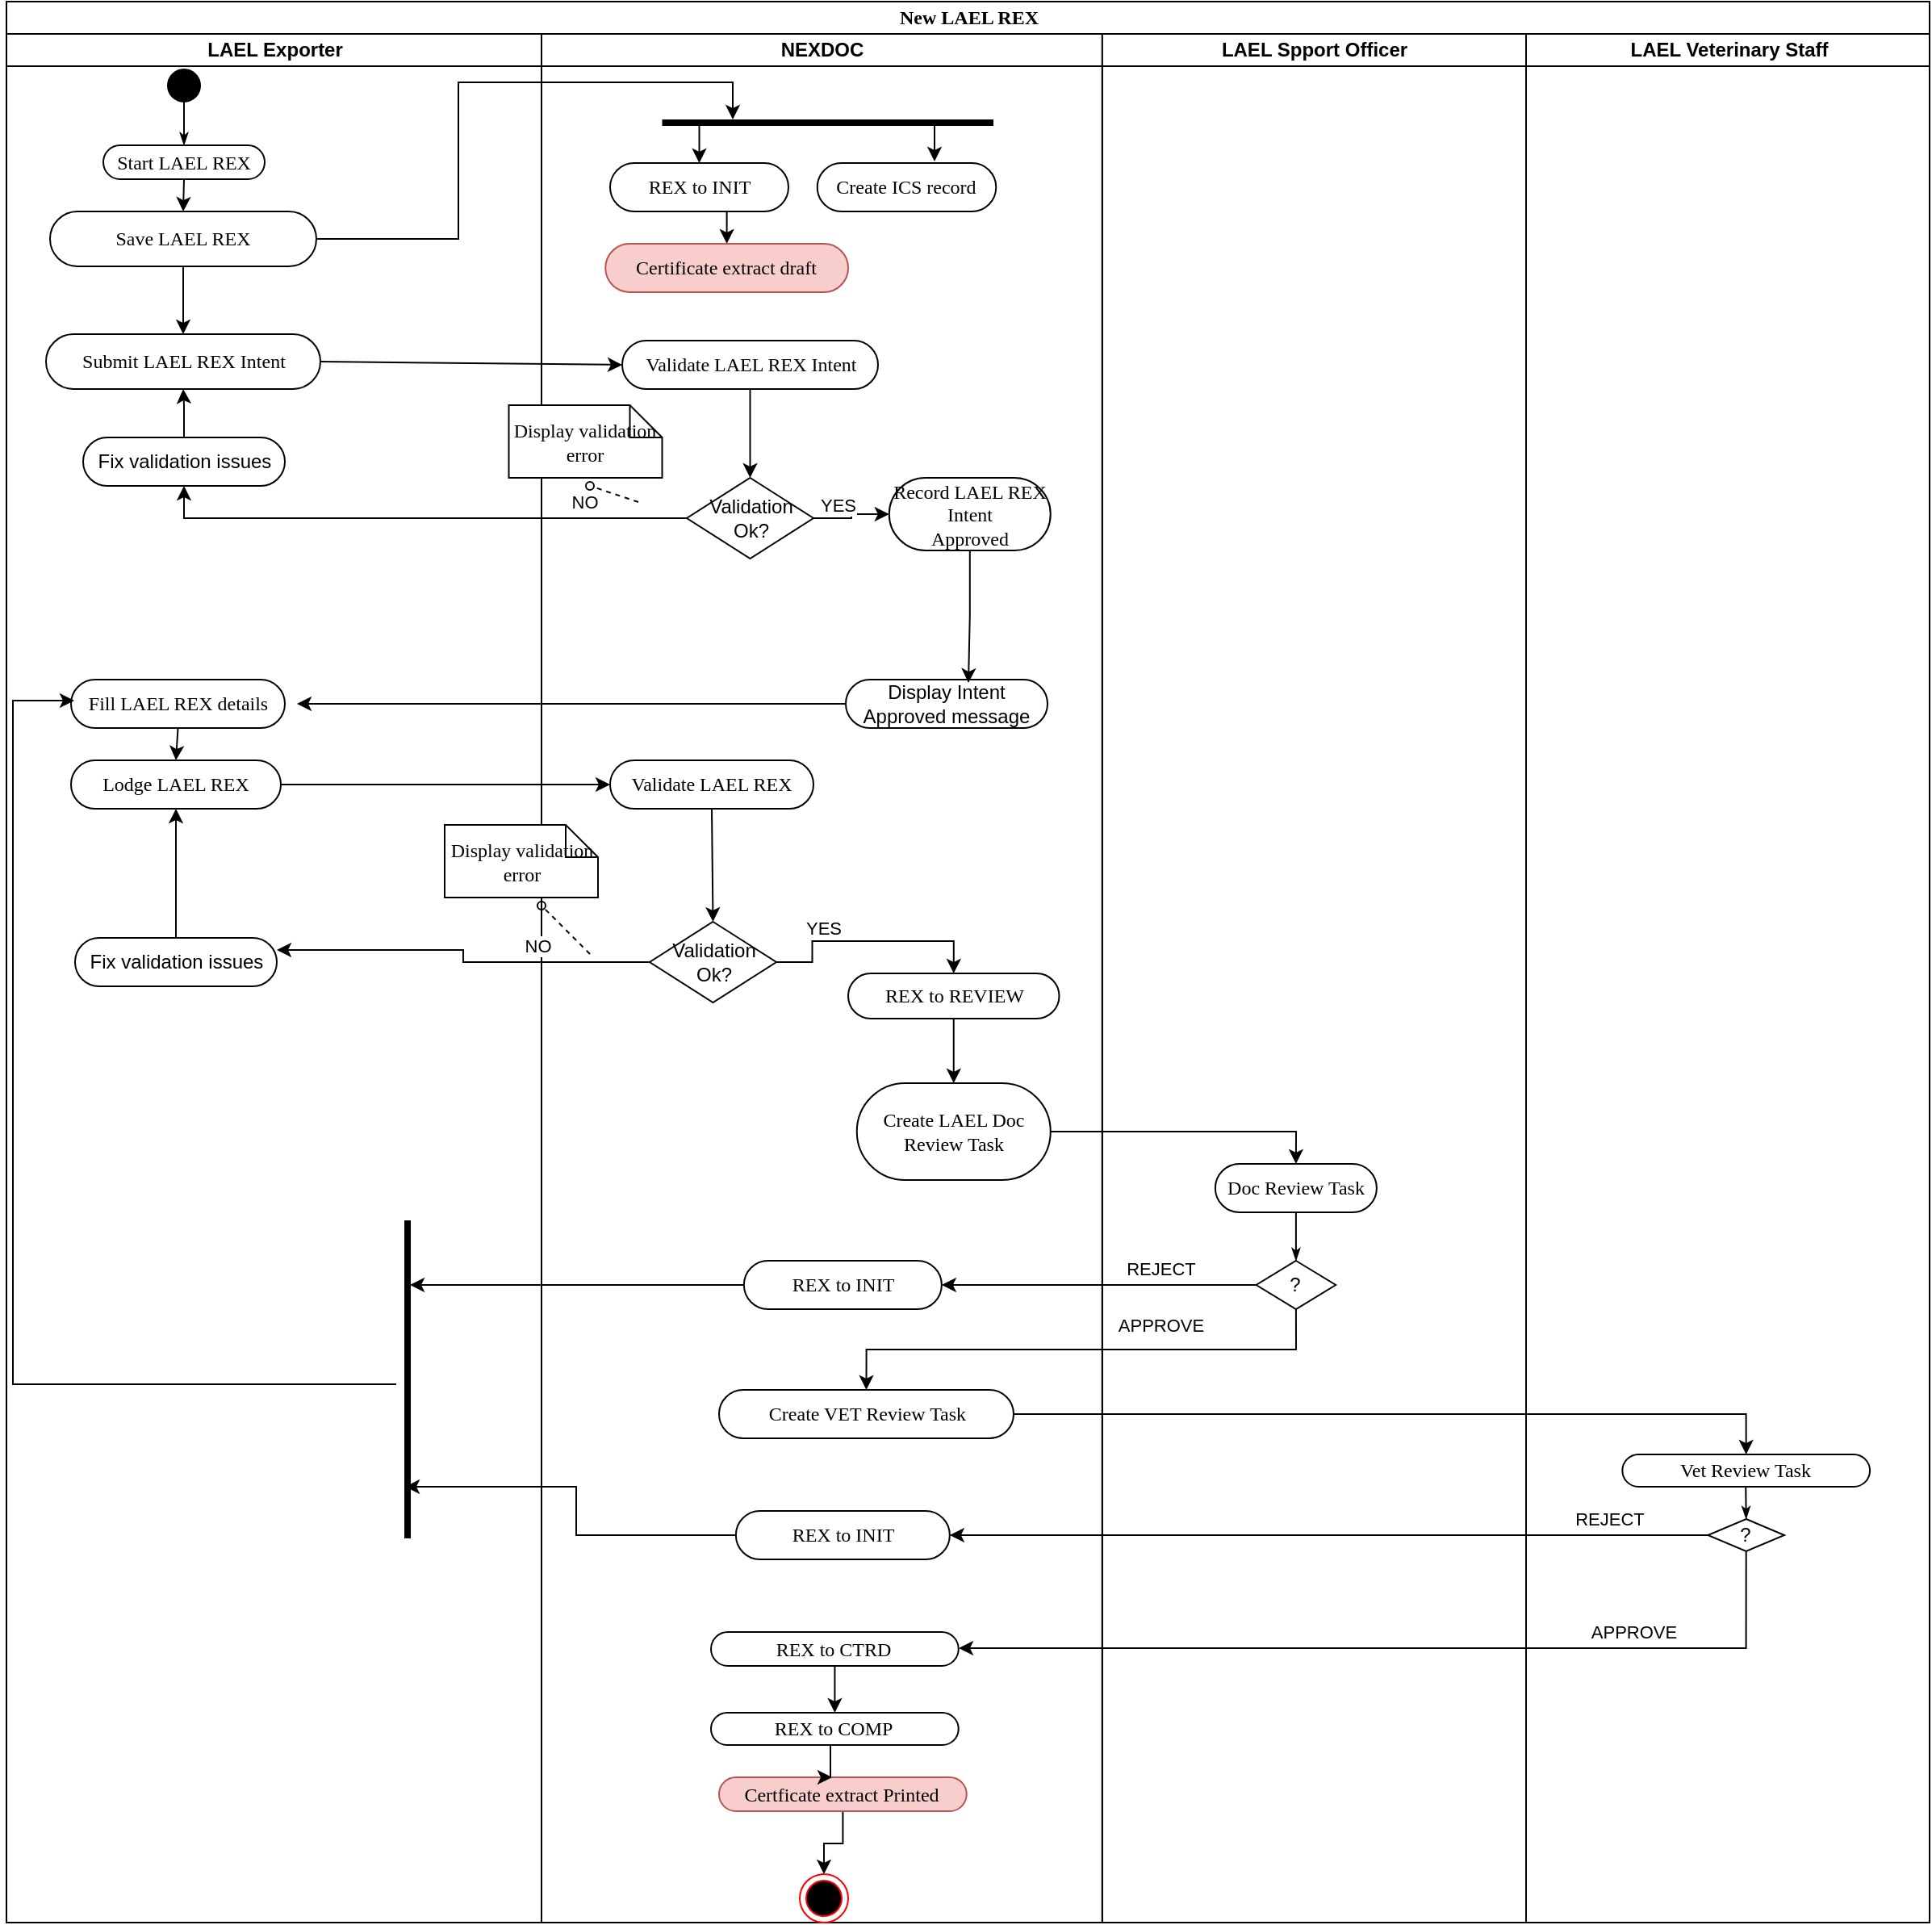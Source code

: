 <mxfile version="24.2.1" type="github">
  <diagram name="Page-1" id="0783ab3e-0a74-02c8-0abd-f7b4e66b4bec">
    <mxGraphModel dx="1434" dy="780" grid="1" gridSize="10" guides="1" tooltips="1" connect="1" arrows="1" fold="1" page="1" pageScale="1" pageWidth="850" pageHeight="1100" background="none" math="0" shadow="0">
      <root>
        <mxCell id="0" />
        <mxCell id="1" parent="0" />
        <mxCell id="1c1d494c118603dd-1" value="New LAEL REX" style="swimlane;html=1;childLayout=stackLayout;startSize=20;rounded=0;shadow=0;comic=0;labelBackgroundColor=none;strokeWidth=1;fontFamily=Verdana;fontSize=12;align=center;" parent="1" vertex="1">
          <mxGeometry x="70" y="20" width="1191.5" height="1190" as="geometry" />
        </mxCell>
        <mxCell id="afBEJ1qmN9qO1VWpJjCL-51" value="" style="edgeStyle=orthogonalEdgeStyle;rounded=0;orthogonalLoop=1;jettySize=auto;html=1;entryX=0.5;entryY=1;entryDx=0;entryDy=0;exitX=0;exitY=0.5;exitDx=0;exitDy=0;" parent="1c1d494c118603dd-1" source="afBEJ1qmN9qO1VWpJjCL-49" target="afBEJ1qmN9qO1VWpJjCL-46" edge="1">
          <mxGeometry relative="1" as="geometry">
            <mxPoint x="324.75" y="360" as="sourcePoint" />
            <mxPoint x="172.5" y="357.5" as="targetPoint" />
          </mxGeometry>
        </mxCell>
        <mxCell id="afBEJ1qmN9qO1VWpJjCL-52" value="NO" style="edgeLabel;html=1;align=center;verticalAlign=middle;resizable=0;points=[];" parent="afBEJ1qmN9qO1VWpJjCL-51" vertex="1" connectable="0">
          <mxGeometry x="-0.15" y="-2" relative="1" as="geometry">
            <mxPoint x="77" y="-8" as="offset" />
          </mxGeometry>
        </mxCell>
        <mxCell id="1c1d494c118603dd-2" value="LAEL Exporter" style="swimlane;html=1;startSize=20;" parent="1c1d494c118603dd-1" vertex="1">
          <mxGeometry y="20" width="331.5" height="1170" as="geometry" />
        </mxCell>
        <mxCell id="afBEJ1qmN9qO1VWpJjCL-3" value="" style="ellipse;whiteSpace=wrap;html=1;rounded=0;shadow=0;comic=0;labelBackgroundColor=none;strokeWidth=1;fillColor=#000000;fontFamily=Verdana;fontSize=12;align=center;" parent="1c1d494c118603dd-2" vertex="1">
          <mxGeometry x="100" y="22" width="20" height="20" as="geometry" />
        </mxCell>
        <mxCell id="afBEJ1qmN9qO1VWpJjCL-4" value="Start LAEL REX" style="rounded=1;whiteSpace=wrap;html=1;shadow=0;comic=0;labelBackgroundColor=none;strokeWidth=1;fontFamily=Verdana;fontSize=12;align=center;arcSize=50;" parent="1c1d494c118603dd-2" vertex="1">
          <mxGeometry x="60" y="69" width="100" height="21" as="geometry" />
        </mxCell>
        <mxCell id="afBEJ1qmN9qO1VWpJjCL-2" style="edgeStyle=orthogonalEdgeStyle;rounded=0;html=1;labelBackgroundColor=none;startArrow=none;startFill=0;startSize=5;endArrow=classicThin;endFill=1;endSize=5;jettySize=auto;orthogonalLoop=1;strokeWidth=1;fontFamily=Verdana;fontSize=12" parent="1c1d494c118603dd-2" source="afBEJ1qmN9qO1VWpJjCL-3" target="afBEJ1qmN9qO1VWpJjCL-4" edge="1">
          <mxGeometry relative="1" as="geometry" />
        </mxCell>
        <mxCell id="1c1d494c118603dd-35" style="edgeStyle=none;rounded=0;html=1;labelBackgroundColor=none;startArrow=none;startFill=0;startSize=5;endArrow=classicThin;endFill=1;endSize=5;jettySize=auto;orthogonalLoop=1;strokeWidth=1;fontFamily=Verdana;fontSize=12" parent="1c1d494c118603dd-2" edge="1">
          <mxGeometry relative="1" as="geometry">
            <mxPoint x="152.273" y="455" as="targetPoint" />
          </mxGeometry>
        </mxCell>
        <mxCell id="1c1d494c118603dd-46" style="edgeStyle=none;rounded=0;html=1;labelBackgroundColor=none;startArrow=none;startFill=0;startSize=5;endArrow=oval;endFill=0;endSize=5;jettySize=auto;orthogonalLoop=1;strokeWidth=1;fontFamily=Verdana;fontSize=12;dashed=1;" parent="1c1d494c118603dd-2" edge="1">
          <mxGeometry relative="1" as="geometry">
            <mxPoint x="130.625" y="370" as="targetPoint" />
          </mxGeometry>
        </mxCell>
        <mxCell id="1c1d494c118603dd-47" style="edgeStyle=none;rounded=0;html=1;dashed=1;labelBackgroundColor=none;startArrow=none;startFill=0;startSize=5;endArrow=oval;endFill=0;endSize=5;jettySize=auto;orthogonalLoop=1;strokeWidth=1;fontFamily=Verdana;fontSize=12" parent="1c1d494c118603dd-2" edge="1">
          <mxGeometry relative="1" as="geometry">
            <mxPoint x="115" y="415" as="sourcePoint" />
          </mxGeometry>
        </mxCell>
        <mxCell id="afBEJ1qmN9qO1VWpJjCL-32" value="Submit LAEL REX Intent" style="rounded=1;whiteSpace=wrap;html=1;shadow=0;comic=0;labelBackgroundColor=none;strokeWidth=1;fontFamily=Verdana;fontSize=12;align=center;arcSize=50;" parent="1c1d494c118603dd-2" vertex="1">
          <mxGeometry x="24.5" y="186" width="170" height="34" as="geometry" />
        </mxCell>
        <mxCell id="afBEJ1qmN9qO1VWpJjCL-42" value="" style="endArrow=classic;html=1;rounded=0;entryX=0.5;entryY=0;entryDx=0;entryDy=0;" parent="1c1d494c118603dd-2" target="afBEJ1qmN9qO1VWpJjCL-123" edge="1">
          <mxGeometry width="50" height="50" relative="1" as="geometry">
            <mxPoint x="110" y="90" as="sourcePoint" />
            <mxPoint x="160" y="40" as="targetPoint" />
          </mxGeometry>
        </mxCell>
        <mxCell id="afBEJ1qmN9qO1VWpJjCL-58" style="edgeStyle=orthogonalEdgeStyle;rounded=0;orthogonalLoop=1;jettySize=auto;html=1;entryX=0.5;entryY=1;entryDx=0;entryDy=0;" parent="1c1d494c118603dd-2" source="afBEJ1qmN9qO1VWpJjCL-46" target="afBEJ1qmN9qO1VWpJjCL-32" edge="1">
          <mxGeometry relative="1" as="geometry" />
        </mxCell>
        <mxCell id="afBEJ1qmN9qO1VWpJjCL-46" value="&lt;span style=&quot;font-family: Helvetica;&quot;&gt;Fix validation issues&lt;/span&gt;" style="rounded=1;whiteSpace=wrap;html=1;shadow=0;comic=0;labelBackgroundColor=none;strokeWidth=1;fontFamily=Verdana;fontSize=12;align=center;arcSize=50;" parent="1c1d494c118603dd-2" vertex="1">
          <mxGeometry x="47.5" y="250" width="125" height="30" as="geometry" />
        </mxCell>
        <mxCell id="afBEJ1qmN9qO1VWpJjCL-66" value="Fill LAEL REX details" style="rounded=1;whiteSpace=wrap;html=1;shadow=0;comic=0;labelBackgroundColor=none;strokeWidth=1;fontFamily=Verdana;fontSize=12;align=center;arcSize=50;" parent="1c1d494c118603dd-2" vertex="1">
          <mxGeometry x="40" y="400" width="132.5" height="30" as="geometry" />
        </mxCell>
        <mxCell id="afBEJ1qmN9qO1VWpJjCL-67" value="Lodge LAEL REX" style="rounded=1;whiteSpace=wrap;html=1;shadow=0;comic=0;labelBackgroundColor=none;strokeWidth=1;fontFamily=Verdana;fontSize=12;align=center;arcSize=50;" parent="1c1d494c118603dd-2" vertex="1">
          <mxGeometry x="40" y="450" width="130" height="30" as="geometry" />
        </mxCell>
        <mxCell id="afBEJ1qmN9qO1VWpJjCL-124" style="edgeStyle=orthogonalEdgeStyle;rounded=0;orthogonalLoop=1;jettySize=auto;html=1;entryX=0.5;entryY=0;entryDx=0;entryDy=0;" parent="1c1d494c118603dd-2" source="afBEJ1qmN9qO1VWpJjCL-123" target="afBEJ1qmN9qO1VWpJjCL-32" edge="1">
          <mxGeometry relative="1" as="geometry" />
        </mxCell>
        <mxCell id="afBEJ1qmN9qO1VWpJjCL-123" value="Save LAEL REX" style="rounded=1;whiteSpace=wrap;html=1;shadow=0;comic=0;labelBackgroundColor=none;strokeWidth=1;fontFamily=Verdana;fontSize=12;align=center;arcSize=50;" parent="1c1d494c118603dd-2" vertex="1">
          <mxGeometry x="27" y="110" width="165" height="34" as="geometry" />
        </mxCell>
        <mxCell id="afBEJ1qmN9qO1VWpJjCL-70" value="&lt;span style=&quot;font-family: Helvetica;&quot;&gt;Fix validation issues&lt;/span&gt;" style="rounded=1;whiteSpace=wrap;html=1;shadow=0;comic=0;labelBackgroundColor=none;strokeWidth=1;fontFamily=Verdana;fontSize=12;align=center;arcSize=50;" parent="1c1d494c118603dd-2" vertex="1">
          <mxGeometry x="42.5" y="560" width="125" height="30" as="geometry" />
        </mxCell>
        <mxCell id="afBEJ1qmN9qO1VWpJjCL-69" style="edgeStyle=orthogonalEdgeStyle;rounded=0;orthogonalLoop=1;jettySize=auto;html=1;entryX=0.5;entryY=1;entryDx=0;entryDy=0;" parent="1c1d494c118603dd-2" source="afBEJ1qmN9qO1VWpJjCL-70" target="afBEJ1qmN9qO1VWpJjCL-67" edge="1">
          <mxGeometry relative="1" as="geometry">
            <mxPoint x="110" y="506" as="targetPoint" />
          </mxGeometry>
        </mxCell>
        <mxCell id="afBEJ1qmN9qO1VWpJjCL-68" value="" style="endArrow=classic;html=1;rounded=0;exitX=0.5;exitY=1;exitDx=0;exitDy=0;entryX=0.5;entryY=0;entryDx=0;entryDy=0;" parent="1c1d494c118603dd-2" source="afBEJ1qmN9qO1VWpJjCL-66" target="afBEJ1qmN9qO1VWpJjCL-67" edge="1">
          <mxGeometry width="50" height="50" relative="1" as="geometry">
            <mxPoint x="77" y="454" as="sourcePoint" />
            <mxPoint x="77" y="450" as="targetPoint" />
          </mxGeometry>
        </mxCell>
        <mxCell id="k0b7vKXvkXCQRF4-hNE2-1" value="" style="line;strokeWidth=4;html=1;perimeter=backbonePerimeter;points=[];outlineConnect=0;rotation=90;" vertex="1" parent="1c1d494c118603dd-2">
          <mxGeometry x="150" y="828.5" width="197" height="10" as="geometry" />
        </mxCell>
        <mxCell id="afBEJ1qmN9qO1VWpJjCL-167" style="edgeStyle=orthogonalEdgeStyle;rounded=0;orthogonalLoop=1;jettySize=auto;html=1;" parent="1c1d494c118603dd-2" edge="1">
          <mxGeometry relative="1" as="geometry">
            <mxPoint x="42" y="413" as="targetPoint" />
            <mxPoint x="241.5" y="836.5" as="sourcePoint" />
            <Array as="points">
              <mxPoint x="4" y="837" />
              <mxPoint x="4" y="413" />
            </Array>
          </mxGeometry>
        </mxCell>
        <mxCell id="1c1d494c118603dd-3" value="NEXDOC" style="swimlane;html=1;startSize=20;" parent="1c1d494c118603dd-1" vertex="1">
          <mxGeometry x="331.5" y="20" width="347.44" height="1170" as="geometry" />
        </mxCell>
        <mxCell id="1c1d494c118603dd-11" value="Validate LAEL REX" style="rounded=1;whiteSpace=wrap;html=1;shadow=0;comic=0;labelBackgroundColor=none;strokeWidth=1;fontFamily=Verdana;fontSize=12;align=center;arcSize=50;" parent="1c1d494c118603dd-3" vertex="1">
          <mxGeometry x="42.5" y="450" width="126" height="30" as="geometry" />
        </mxCell>
        <mxCell id="1c1d494c118603dd-5" value="Validate LAEL REX Intent" style="rounded=1;whiteSpace=wrap;html=1;shadow=0;comic=0;labelBackgroundColor=none;strokeWidth=1;fontFamily=Verdana;fontSize=12;align=center;arcSize=50;" parent="1c1d494c118603dd-3" vertex="1">
          <mxGeometry x="50" y="190" width="158.5" height="30" as="geometry" />
        </mxCell>
        <mxCell id="afBEJ1qmN9qO1VWpJjCL-48" value="" style="endArrow=classic;html=1;rounded=0;entryX=0.5;entryY=0;entryDx=0;entryDy=0;exitX=0.5;exitY=1;exitDx=0;exitDy=0;" parent="1c1d494c118603dd-3" source="1c1d494c118603dd-5" target="afBEJ1qmN9qO1VWpJjCL-49" edge="1">
          <mxGeometry width="50" height="50" relative="1" as="geometry">
            <mxPoint x="110" y="304" as="sourcePoint" />
            <mxPoint x="102" y="334" as="targetPoint" />
          </mxGeometry>
        </mxCell>
        <mxCell id="afBEJ1qmN9qO1VWpJjCL-54" value="" style="edgeStyle=orthogonalEdgeStyle;rounded=0;orthogonalLoop=1;jettySize=auto;html=1;entryX=0;entryY=0.5;entryDx=0;entryDy=0;" parent="1c1d494c118603dd-3" source="afBEJ1qmN9qO1VWpJjCL-49" target="afBEJ1qmN9qO1VWpJjCL-64" edge="1">
          <mxGeometry relative="1" as="geometry">
            <mxPoint x="220" y="339" as="targetPoint" />
          </mxGeometry>
        </mxCell>
        <mxCell id="afBEJ1qmN9qO1VWpJjCL-60" value="YES" style="edgeLabel;html=1;align=center;verticalAlign=middle;resizable=0;points=[];" parent="afBEJ1qmN9qO1VWpJjCL-54" vertex="1" connectable="0">
          <mxGeometry x="-0.413" y="-5" relative="1" as="geometry">
            <mxPoint y="-13" as="offset" />
          </mxGeometry>
        </mxCell>
        <mxCell id="afBEJ1qmN9qO1VWpJjCL-49" value="Validation Ok?" style="rhombus;whiteSpace=wrap;html=1;" parent="1c1d494c118603dd-3" vertex="1">
          <mxGeometry x="90" y="275" width="78.5" height="50" as="geometry" />
        </mxCell>
        <mxCell id="afBEJ1qmN9qO1VWpJjCL-64" value="Record LAEL REX Intent&lt;div&gt;Approved&lt;/div&gt;" style="rounded=1;whiteSpace=wrap;html=1;shadow=0;comic=0;labelBackgroundColor=none;strokeWidth=1;fontFamily=Verdana;fontSize=12;align=center;arcSize=50;" parent="1c1d494c118603dd-3" vertex="1">
          <mxGeometry x="215.38" y="275" width="100" height="45" as="geometry" />
        </mxCell>
        <mxCell id="afBEJ1qmN9qO1VWpJjCL-71" value="" style="endArrow=classic;html=1;rounded=0;entryX=0.5;entryY=0;entryDx=0;entryDy=0;exitX=0.5;exitY=1;exitDx=0;exitDy=0;" parent="1c1d494c118603dd-3" source="1c1d494c118603dd-11" target="afBEJ1qmN9qO1VWpJjCL-74" edge="1">
          <mxGeometry width="50" height="50" relative="1" as="geometry">
            <mxPoint x="114" y="552" as="sourcePoint" />
            <mxPoint x="102" y="602" as="targetPoint" />
          </mxGeometry>
        </mxCell>
        <mxCell id="afBEJ1qmN9qO1VWpJjCL-72" value="" style="edgeStyle=orthogonalEdgeStyle;rounded=0;orthogonalLoop=1;jettySize=auto;html=1;entryX=0.5;entryY=0;entryDx=0;entryDy=0;" parent="1c1d494c118603dd-3" source="afBEJ1qmN9qO1VWpJjCL-74" target="afBEJ1qmN9qO1VWpJjCL-75" edge="1">
          <mxGeometry relative="1" as="geometry">
            <mxPoint x="220" y="607" as="targetPoint" />
          </mxGeometry>
        </mxCell>
        <mxCell id="afBEJ1qmN9qO1VWpJjCL-73" value="YES" style="edgeLabel;html=1;align=center;verticalAlign=middle;resizable=0;points=[];" parent="afBEJ1qmN9qO1VWpJjCL-72" vertex="1" connectable="0">
          <mxGeometry x="-0.413" y="-5" relative="1" as="geometry">
            <mxPoint y="-13" as="offset" />
          </mxGeometry>
        </mxCell>
        <mxCell id="afBEJ1qmN9qO1VWpJjCL-74" value="Validation Ok?" style="rhombus;whiteSpace=wrap;html=1;" parent="1c1d494c118603dd-3" vertex="1">
          <mxGeometry x="67" y="550" width="78.5" height="50" as="geometry" />
        </mxCell>
        <mxCell id="afBEJ1qmN9qO1VWpJjCL-133" value="" style="edgeStyle=orthogonalEdgeStyle;rounded=0;orthogonalLoop=1;jettySize=auto;html=1;" parent="1c1d494c118603dd-3" source="afBEJ1qmN9qO1VWpJjCL-75" target="afBEJ1qmN9qO1VWpJjCL-132" edge="1">
          <mxGeometry relative="1" as="geometry" />
        </mxCell>
        <mxCell id="afBEJ1qmN9qO1VWpJjCL-75" value="REX to REVIEW" style="rounded=1;whiteSpace=wrap;html=1;shadow=0;comic=0;labelBackgroundColor=none;strokeWidth=1;fontFamily=Verdana;fontSize=12;align=center;arcSize=50;" parent="1c1d494c118603dd-3" vertex="1">
          <mxGeometry x="190" y="582" width="130.75" height="28" as="geometry" />
        </mxCell>
        <mxCell id="afBEJ1qmN9qO1VWpJjCL-118" style="edgeStyle=none;rounded=0;html=1;dashed=1;labelBackgroundColor=none;startArrow=none;startFill=0;startSize=5;endArrow=oval;endFill=0;endSize=5;jettySize=auto;orthogonalLoop=1;strokeWidth=1;fontFamily=Verdana;fontSize=12" parent="1c1d494c118603dd-3" edge="1">
          <mxGeometry relative="1" as="geometry">
            <mxPoint x="60" y="290" as="sourcePoint" />
            <mxPoint x="30" y="280" as="targetPoint" />
          </mxGeometry>
        </mxCell>
        <mxCell id="afBEJ1qmN9qO1VWpJjCL-119" style="edgeStyle=none;rounded=0;html=1;dashed=1;labelBackgroundColor=none;startArrow=none;startFill=0;startSize=5;endArrow=oval;endFill=0;endSize=5;jettySize=auto;orthogonalLoop=1;strokeWidth=1;fontFamily=Verdana;fontSize=12" parent="1c1d494c118603dd-3" edge="1">
          <mxGeometry relative="1" as="geometry">
            <mxPoint x="30" y="570" as="sourcePoint" />
            <mxPoint y="540" as="targetPoint" />
          </mxGeometry>
        </mxCell>
        <mxCell id="afBEJ1qmN9qO1VWpJjCL-120" value="Display validation error" style="shape=note;whiteSpace=wrap;html=1;rounded=0;shadow=0;comic=0;labelBackgroundColor=none;strokeWidth=1;fontFamily=Verdana;fontSize=12;align=center;size=20;" parent="1c1d494c118603dd-3" vertex="1">
          <mxGeometry x="-60" y="490" width="95" height="45" as="geometry" />
        </mxCell>
        <mxCell id="afBEJ1qmN9qO1VWpJjCL-132" value="Create LAEL Doc Review Task" style="whiteSpace=wrap;html=1;fontFamily=Verdana;rounded=1;shadow=0;comic=0;labelBackgroundColor=none;strokeWidth=1;arcSize=50;" parent="1c1d494c118603dd-3" vertex="1">
          <mxGeometry x="195.38" y="650" width="120" height="60" as="geometry" />
        </mxCell>
        <mxCell id="k0b7vKXvkXCQRF4-hNE2-5" style="edgeStyle=orthogonalEdgeStyle;rounded=0;orthogonalLoop=1;jettySize=auto;html=1;" edge="1" parent="1c1d494c118603dd-3" source="afBEJ1qmN9qO1VWpJjCL-139">
          <mxGeometry relative="1" as="geometry">
            <mxPoint x="-81.5" y="775" as="targetPoint" />
          </mxGeometry>
        </mxCell>
        <mxCell id="afBEJ1qmN9qO1VWpJjCL-139" value="REX to INIT" style="rounded=1;whiteSpace=wrap;html=1;shadow=0;comic=0;labelBackgroundColor=none;strokeWidth=1;fontFamily=Verdana;fontSize=12;align=center;arcSize=50;" parent="1c1d494c118603dd-3" vertex="1">
          <mxGeometry x="125.43" y="760" width="122.5" height="30" as="geometry" />
        </mxCell>
        <mxCell id="afBEJ1qmN9qO1VWpJjCL-143" value="Create VET Review Task" style="rounded=1;whiteSpace=wrap;html=1;shadow=0;comic=0;labelBackgroundColor=none;strokeWidth=1;fontFamily=Verdana;fontSize=12;align=center;arcSize=50;" parent="1c1d494c118603dd-3" vertex="1">
          <mxGeometry x="110" y="840" width="182.5" height="30" as="geometry" />
        </mxCell>
        <mxCell id="afBEJ1qmN9qO1VWpJjCL-117" value="Display validation error" style="shape=note;whiteSpace=wrap;html=1;rounded=0;shadow=0;comic=0;labelBackgroundColor=none;strokeWidth=1;fontFamily=Verdana;fontSize=12;align=center;size=20;" parent="1c1d494c118603dd-3" vertex="1">
          <mxGeometry x="-20.25" y="230" width="95" height="45" as="geometry" />
        </mxCell>
        <mxCell id="afBEJ1qmN9qO1VWpJjCL-172" value="REX to INIT" style="rounded=1;whiteSpace=wrap;html=1;shadow=0;comic=0;labelBackgroundColor=none;strokeWidth=1;fontFamily=Verdana;fontSize=12;align=center;arcSize=50;" parent="1c1d494c118603dd-3" vertex="1">
          <mxGeometry x="120.43" y="915" width="132.5" height="30" as="geometry" />
        </mxCell>
        <mxCell id="afBEJ1qmN9qO1VWpJjCL-192" value="" style="line;strokeWidth=4;html=1;perimeter=backbonePerimeter;points=[];outlineConnect=0;" parent="1c1d494c118603dd-3" vertex="1">
          <mxGeometry x="74.75" y="50" width="205.25" height="10" as="geometry" />
        </mxCell>
        <mxCell id="afBEJ1qmN9qO1VWpJjCL-196" style="edgeStyle=orthogonalEdgeStyle;rounded=0;orthogonalLoop=1;jettySize=auto;html=1;exitX=0.5;exitY=1;exitDx=0;exitDy=0;entryX=0.5;entryY=0;entryDx=0;entryDy=0;" parent="1c1d494c118603dd-3" source="afBEJ1qmN9qO1VWpJjCL-125" target="afBEJ1qmN9qO1VWpJjCL-195" edge="1">
          <mxGeometry relative="1" as="geometry" />
        </mxCell>
        <mxCell id="afBEJ1qmN9qO1VWpJjCL-125" value="REX to INIT" style="rounded=1;whiteSpace=wrap;html=1;shadow=0;comic=0;labelBackgroundColor=none;strokeWidth=1;fontFamily=Verdana;fontSize=12;align=center;arcSize=50;" parent="1c1d494c118603dd-3" vertex="1">
          <mxGeometry x="42.5" y="80" width="110.5" height="30" as="geometry" />
        </mxCell>
        <mxCell id="afBEJ1qmN9qO1VWpJjCL-126" value="Create ICS record" style="rounded=1;whiteSpace=wrap;html=1;shadow=0;comic=0;labelBackgroundColor=none;strokeWidth=1;fontFamily=Verdana;fontSize=12;align=center;arcSize=50;" parent="1c1d494c118603dd-3" vertex="1">
          <mxGeometry x="170.88" y="80" width="110.75" height="30" as="geometry" />
        </mxCell>
        <mxCell id="afBEJ1qmN9qO1VWpJjCL-193" value="" style="endArrow=classic;html=1;rounded=0;entryX=0.5;entryY=0;entryDx=0;entryDy=0;" parent="1c1d494c118603dd-3" source="afBEJ1qmN9qO1VWpJjCL-192" target="afBEJ1qmN9qO1VWpJjCL-125" edge="1">
          <mxGeometry width="50" height="50" relative="1" as="geometry">
            <mxPoint x="100" y="60" as="sourcePoint" />
            <mxPoint x="150" y="10" as="targetPoint" />
          </mxGeometry>
        </mxCell>
        <mxCell id="afBEJ1qmN9qO1VWpJjCL-195" value="Certificate extract draft" style="rounded=1;whiteSpace=wrap;html=1;shadow=0;comic=0;labelBackgroundColor=none;strokeWidth=1;fontFamily=Verdana;fontSize=12;align=center;arcSize=50;fillColor=#f8cecc;strokeColor=#b85450;" parent="1c1d494c118603dd-3" vertex="1">
          <mxGeometry x="39.63" y="130" width="150.37" height="30" as="geometry" />
        </mxCell>
        <mxCell id="afBEJ1qmN9qO1VWpJjCL-185" value="REX to COMP" style="rounded=1;whiteSpace=wrap;html=1;shadow=0;comic=0;labelBackgroundColor=none;strokeWidth=1;fontFamily=Verdana;fontSize=12;align=center;arcSize=50;" parent="1c1d494c118603dd-3" vertex="1">
          <mxGeometry x="105.0" y="1040" width="153.37" height="20" as="geometry" />
        </mxCell>
        <mxCell id="afBEJ1qmN9qO1VWpJjCL-182" value="REX to CTRD" style="rounded=1;whiteSpace=wrap;html=1;shadow=0;comic=0;labelBackgroundColor=none;strokeWidth=1;fontFamily=Verdana;fontSize=12;align=center;arcSize=50;" parent="1c1d494c118603dd-3" vertex="1">
          <mxGeometry x="105" y="990" width="153.37" height="21" as="geometry" />
        </mxCell>
        <mxCell id="afBEJ1qmN9qO1VWpJjCL-186" value="" style="edgeStyle=orthogonalEdgeStyle;rounded=0;orthogonalLoop=1;jettySize=auto;html=1;" parent="1c1d494c118603dd-3" source="afBEJ1qmN9qO1VWpJjCL-182" target="afBEJ1qmN9qO1VWpJjCL-185" edge="1">
          <mxGeometry relative="1" as="geometry" />
        </mxCell>
        <mxCell id="k0b7vKXvkXCQRF4-hNE2-2" value="" style="edgeStyle=orthogonalEdgeStyle;rounded=0;orthogonalLoop=1;jettySize=auto;html=1;" edge="1" parent="1c1d494c118603dd-3" source="afBEJ1qmN9qO1VWpJjCL-200" target="afBEJ1qmN9qO1VWpJjCL-202">
          <mxGeometry relative="1" as="geometry" />
        </mxCell>
        <mxCell id="afBEJ1qmN9qO1VWpJjCL-200" value="Certficate extract Printed" style="rounded=1;whiteSpace=wrap;html=1;shadow=0;comic=0;labelBackgroundColor=none;strokeWidth=1;fontFamily=Verdana;fontSize=12;align=center;arcSize=50;fillColor=#f8cecc;strokeColor=#b85450;" parent="1c1d494c118603dd-3" vertex="1">
          <mxGeometry x="110" y="1080" width="153.37" height="21" as="geometry" />
        </mxCell>
        <mxCell id="afBEJ1qmN9qO1VWpJjCL-201" value="" style="edgeStyle=orthogonalEdgeStyle;rounded=0;orthogonalLoop=1;jettySize=auto;html=1;exitX=0.5;exitY=1;exitDx=0;exitDy=0;" parent="1c1d494c118603dd-3" edge="1">
          <mxGeometry relative="1" as="geometry">
            <mxPoint x="187.685" y="1060" as="sourcePoint" />
            <mxPoint x="180" y="1080" as="targetPoint" />
            <Array as="points">
              <mxPoint x="179" y="1060" />
            </Array>
          </mxGeometry>
        </mxCell>
        <mxCell id="afBEJ1qmN9qO1VWpJjCL-202" value="" style="ellipse;html=1;shape=endState;fillColor=#000000;strokeColor=#ff0000;" parent="1c1d494c118603dd-3" vertex="1">
          <mxGeometry x="160" y="1140" width="30" height="30" as="geometry" />
        </mxCell>
        <mxCell id="k0b7vKXvkXCQRF4-hNE2-13" style="edgeStyle=orthogonalEdgeStyle;rounded=0;orthogonalLoop=1;jettySize=auto;html=1;" edge="1" parent="1c1d494c118603dd-3" source="k0b7vKXvkXCQRF4-hNE2-10">
          <mxGeometry relative="1" as="geometry">
            <mxPoint x="-151.5" y="415" as="targetPoint" />
          </mxGeometry>
        </mxCell>
        <mxCell id="k0b7vKXvkXCQRF4-hNE2-10" value="&lt;span style=&quot;font-family: Helvetica;&quot;&gt;Display Intent Approved message&lt;/span&gt;" style="rounded=1;whiteSpace=wrap;html=1;shadow=0;comic=0;labelBackgroundColor=none;strokeWidth=1;fontFamily=Verdana;fontSize=12;align=center;arcSize=50;" vertex="1" parent="1c1d494c118603dd-3">
          <mxGeometry x="188.5" y="400" width="125" height="30" as="geometry" />
        </mxCell>
        <mxCell id="k0b7vKXvkXCQRF4-hNE2-12" style="edgeStyle=orthogonalEdgeStyle;rounded=0;orthogonalLoop=1;jettySize=auto;html=1;entryX=0.608;entryY=0.067;entryDx=0;entryDy=0;entryPerimeter=0;" edge="1" parent="1c1d494c118603dd-3" source="afBEJ1qmN9qO1VWpJjCL-64" target="k0b7vKXvkXCQRF4-hNE2-10">
          <mxGeometry relative="1" as="geometry" />
        </mxCell>
        <mxCell id="afBEJ1qmN9qO1VWpJjCL-79" value="LAEL Spport Officer" style="swimlane;html=1;startSize=20;" parent="1c1d494c118603dd-1" vertex="1">
          <mxGeometry x="678.94" y="20" width="262.56" height="1170" as="geometry" />
        </mxCell>
        <mxCell id="afBEJ1qmN9qO1VWpJjCL-80" style="rounded=0;html=1;labelBackgroundColor=none;startArrow=none;startFill=0;startSize=5;endArrow=classicThin;endFill=1;endSize=5;jettySize=auto;orthogonalLoop=1;strokeWidth=1;fontFamily=Verdana;fontSize=12" parent="afBEJ1qmN9qO1VWpJjCL-79" edge="1">
          <mxGeometry relative="1" as="geometry">
            <mxPoint x="83.75" y="238" as="sourcePoint" />
          </mxGeometry>
        </mxCell>
        <mxCell id="afBEJ1qmN9qO1VWpJjCL-82" style="edgeStyle=none;rounded=0;html=1;labelBackgroundColor=none;startArrow=none;startFill=0;startSize=5;endArrow=classicThin;endFill=1;endSize=5;jettySize=auto;orthogonalLoop=1;strokeWidth=1;fontFamily=Verdana;fontSize=12" parent="afBEJ1qmN9qO1VWpJjCL-79" edge="1">
          <mxGeometry relative="1" as="geometry">
            <mxPoint x="85" y="356.111" as="sourcePoint" />
          </mxGeometry>
        </mxCell>
        <mxCell id="afBEJ1qmN9qO1VWpJjCL-84" style="edgeStyle=none;rounded=0;html=1;labelBackgroundColor=none;startArrow=none;startFill=0;startSize=5;endArrow=classicThin;endFill=1;endSize=5;jettySize=auto;orthogonalLoop=1;strokeWidth=1;fontFamily=Verdana;fontSize=12" parent="afBEJ1qmN9qO1VWpJjCL-79" edge="1">
          <mxGeometry relative="1" as="geometry">
            <mxPoint x="70.565" y="298" as="sourcePoint" />
          </mxGeometry>
        </mxCell>
        <mxCell id="afBEJ1qmN9qO1VWpJjCL-91" value="Doc Review Task" style="rounded=1;whiteSpace=wrap;html=1;shadow=0;comic=0;labelBackgroundColor=none;strokeWidth=1;fontFamily=Verdana;fontSize=12;align=center;arcSize=50;" parent="afBEJ1qmN9qO1VWpJjCL-79" vertex="1">
          <mxGeometry x="70.01" y="700" width="100" height="30" as="geometry" />
        </mxCell>
        <mxCell id="afBEJ1qmN9qO1VWpJjCL-93" style="edgeStyle=none;rounded=0;html=1;dashed=1;labelBackgroundColor=none;startArrow=none;startFill=0;startSize=5;endArrow=oval;endFill=0;endSize=5;jettySize=auto;orthogonalLoop=1;strokeWidth=1;fontFamily=Verdana;fontSize=12" parent="afBEJ1qmN9qO1VWpJjCL-79" edge="1">
          <mxGeometry relative="1" as="geometry">
            <mxPoint x="122.955" y="238" as="targetPoint" />
          </mxGeometry>
        </mxCell>
        <mxCell id="afBEJ1qmN9qO1VWpJjCL-94" style="edgeStyle=none;rounded=0;html=1;dashed=1;labelBackgroundColor=none;startArrow=none;startFill=0;startSize=5;endArrow=oval;endFill=0;endSize=5;jettySize=auto;orthogonalLoop=1;strokeWidth=1;fontFamily=Verdana;fontSize=12" parent="afBEJ1qmN9qO1VWpJjCL-79" edge="1">
          <mxGeometry relative="1" as="geometry">
            <mxPoint x="85" y="281.814" as="targetPoint" />
          </mxGeometry>
        </mxCell>
        <mxCell id="afBEJ1qmN9qO1VWpJjCL-96" style="edgeStyle=none;rounded=0;html=1;dashed=1;labelBackgroundColor=none;startArrow=none;startFill=0;startSize=5;endArrow=oval;endFill=0;endSize=5;jettySize=auto;orthogonalLoop=1;strokeWidth=1;fontFamily=Verdana;fontSize=12" parent="afBEJ1qmN9qO1VWpJjCL-79" edge="1">
          <mxGeometry relative="1" as="geometry">
            <mxPoint x="139.231" y="360" as="targetPoint" />
          </mxGeometry>
        </mxCell>
        <mxCell id="afBEJ1qmN9qO1VWpJjCL-97" style="edgeStyle=none;rounded=0;html=1;dashed=1;labelBackgroundColor=none;startArrow=none;startFill=0;startSize=5;endArrow=oval;endFill=0;endSize=5;jettySize=auto;orthogonalLoop=1;strokeWidth=1;fontFamily=Verdana;fontSize=12" parent="afBEJ1qmN9qO1VWpJjCL-79" edge="1">
          <mxGeometry relative="1" as="geometry">
            <mxPoint x="110" y="420.692" as="sourcePoint" />
          </mxGeometry>
        </mxCell>
        <mxCell id="afBEJ1qmN9qO1VWpJjCL-135" value="?" style="rhombus;whiteSpace=wrap;html=1;" parent="afBEJ1qmN9qO1VWpJjCL-79" vertex="1">
          <mxGeometry x="95.39" y="760" width="49.25" height="30" as="geometry" />
        </mxCell>
        <mxCell id="afBEJ1qmN9qO1VWpJjCL-136" value="" style="edgeStyle=none;rounded=0;html=1;labelBackgroundColor=none;startArrow=none;startFill=0;startSize=5;endArrow=classicThin;endFill=1;endSize=5;jettySize=auto;orthogonalLoop=1;strokeWidth=1;fontFamily=Verdana;fontSize=12" parent="afBEJ1qmN9qO1VWpJjCL-79" source="afBEJ1qmN9qO1VWpJjCL-91" target="afBEJ1qmN9qO1VWpJjCL-135" edge="1">
          <mxGeometry relative="1" as="geometry">
            <mxPoint x="741.5" y="830" as="sourcePoint" />
            <mxPoint x="741.5" y="920" as="targetPoint" />
          </mxGeometry>
        </mxCell>
        <mxCell id="afBEJ1qmN9qO1VWpJjCL-134" style="edgeStyle=orthogonalEdgeStyle;rounded=0;orthogonalLoop=1;jettySize=auto;html=1;entryX=0.5;entryY=0;entryDx=0;entryDy=0;" parent="1c1d494c118603dd-1" source="afBEJ1qmN9qO1VWpJjCL-132" target="afBEJ1qmN9qO1VWpJjCL-91" edge="1">
          <mxGeometry relative="1" as="geometry">
            <mxPoint x="702" y="780" as="targetPoint" />
          </mxGeometry>
        </mxCell>
        <mxCell id="afBEJ1qmN9qO1VWpJjCL-138" value="" style="edgeStyle=orthogonalEdgeStyle;rounded=0;orthogonalLoop=1;jettySize=auto;html=1;entryX=1;entryY=0.5;entryDx=0;entryDy=0;" parent="1c1d494c118603dd-1" source="afBEJ1qmN9qO1VWpJjCL-135" target="afBEJ1qmN9qO1VWpJjCL-139" edge="1">
          <mxGeometry relative="1" as="geometry">
            <mxPoint x="530" y="860" as="targetPoint" />
          </mxGeometry>
        </mxCell>
        <mxCell id="afBEJ1qmN9qO1VWpJjCL-140" value="REJECT" style="edgeLabel;html=1;align=center;verticalAlign=middle;resizable=0;points=[];" parent="afBEJ1qmN9qO1VWpJjCL-138" vertex="1" connectable="0">
          <mxGeometry x="-0.252" y="1" relative="1" as="geometry">
            <mxPoint x="13" y="-11" as="offset" />
          </mxGeometry>
        </mxCell>
        <mxCell id="afBEJ1qmN9qO1VWpJjCL-141" style="edgeStyle=orthogonalEdgeStyle;rounded=0;orthogonalLoop=1;jettySize=auto;html=1;exitX=0.5;exitY=1;exitDx=0;exitDy=0;entryX=0.5;entryY=0;entryDx=0;entryDy=0;" parent="1c1d494c118603dd-1" source="afBEJ1qmN9qO1VWpJjCL-135" target="afBEJ1qmN9qO1VWpJjCL-143" edge="1">
          <mxGeometry relative="1" as="geometry">
            <mxPoint x="360" y="880" as="targetPoint" />
          </mxGeometry>
        </mxCell>
        <mxCell id="afBEJ1qmN9qO1VWpJjCL-142" value="APPROVE" style="edgeLabel;html=1;align=center;verticalAlign=middle;resizable=0;points=[];" parent="afBEJ1qmN9qO1VWpJjCL-141" vertex="1" connectable="0">
          <mxGeometry x="0.306" y="2" relative="1" as="geometry">
            <mxPoint x="97" y="-17" as="offset" />
          </mxGeometry>
        </mxCell>
        <mxCell id="afBEJ1qmN9qO1VWpJjCL-39" value="" style="endArrow=classic;html=1;rounded=0;exitX=1;exitY=0.5;exitDx=0;exitDy=0;entryX=0;entryY=0.5;entryDx=0;entryDy=0;" parent="1c1d494c118603dd-1" source="afBEJ1qmN9qO1VWpJjCL-32" target="1c1d494c118603dd-5" edge="1">
          <mxGeometry width="50" height="50" relative="1" as="geometry">
            <mxPoint x="200" y="239.25" as="sourcePoint" />
            <mxPoint x="298.75" y="211.5" as="targetPoint" />
          </mxGeometry>
        </mxCell>
        <mxCell id="afBEJ1qmN9qO1VWpJjCL-76" value="" style="edgeStyle=orthogonalEdgeStyle;rounded=0;orthogonalLoop=1;jettySize=auto;html=1;entryX=1;entryY=0.25;entryDx=0;entryDy=0;" parent="1c1d494c118603dd-1" source="afBEJ1qmN9qO1VWpJjCL-74" target="afBEJ1qmN9qO1VWpJjCL-70" edge="1">
          <mxGeometry relative="1" as="geometry" />
        </mxCell>
        <mxCell id="afBEJ1qmN9qO1VWpJjCL-77" value="NO" style="edgeLabel;html=1;align=center;verticalAlign=middle;resizable=0;points=[];" parent="afBEJ1qmN9qO1VWpJjCL-76" vertex="1" connectable="0">
          <mxGeometry x="-0.15" y="-2" relative="1" as="geometry">
            <mxPoint x="32" y="-8" as="offset" />
          </mxGeometry>
        </mxCell>
        <mxCell id="afBEJ1qmN9qO1VWpJjCL-165" style="edgeStyle=orthogonalEdgeStyle;rounded=0;orthogonalLoop=1;jettySize=auto;html=1;entryX=0;entryY=0.5;entryDx=0;entryDy=0;" parent="1c1d494c118603dd-1" source="afBEJ1qmN9qO1VWpJjCL-67" target="1c1d494c118603dd-11" edge="1">
          <mxGeometry relative="1" as="geometry" />
        </mxCell>
        <mxCell id="afBEJ1qmN9qO1VWpJjCL-171" style="edgeStyle=orthogonalEdgeStyle;rounded=0;orthogonalLoop=1;jettySize=auto;html=1;entryX=0.5;entryY=0;entryDx=0;entryDy=0;" parent="1c1d494c118603dd-1" source="afBEJ1qmN9qO1VWpJjCL-143" target="afBEJ1qmN9qO1VWpJjCL-161" edge="1">
          <mxGeometry relative="1" as="geometry" />
        </mxCell>
        <mxCell id="afBEJ1qmN9qO1VWpJjCL-1" value="LAEL Veterinary Staff" style="swimlane;html=1;startSize=20;" parent="1c1d494c118603dd-1" vertex="1">
          <mxGeometry x="941.5" y="20" width="250" height="1170" as="geometry" />
        </mxCell>
        <mxCell id="afBEJ1qmN9qO1VWpJjCL-16" style="edgeStyle=none;rounded=0;html=1;labelBackgroundColor=none;startArrow=none;startFill=0;startSize=5;endArrow=classicThin;endFill=1;endSize=5;jettySize=auto;orthogonalLoop=1;strokeWidth=1;fontFamily=Verdana;fontSize=12;entryX=0.5;entryY=0;entryDx=0;entryDy=0;" parent="afBEJ1qmN9qO1VWpJjCL-1" target="afBEJ1qmN9qO1VWpJjCL-162" edge="1">
          <mxGeometry relative="1" as="geometry">
            <mxPoint x="136.13" y="900" as="sourcePoint" />
            <mxPoint x="136.63" y="920" as="targetPoint" />
          </mxGeometry>
        </mxCell>
        <mxCell id="afBEJ1qmN9qO1VWpJjCL-19" style="edgeStyle=none;rounded=0;html=1;dashed=1;labelBackgroundColor=none;startArrow=none;startFill=0;startSize=5;endArrow=oval;endFill=0;endSize=5;jettySize=auto;orthogonalLoop=1;strokeWidth=1;fontFamily=Verdana;fontSize=12" parent="afBEJ1qmN9qO1VWpJjCL-1" edge="1">
          <mxGeometry relative="1" as="geometry">
            <mxPoint x="122.955" y="238" as="targetPoint" />
          </mxGeometry>
        </mxCell>
        <mxCell id="afBEJ1qmN9qO1VWpJjCL-20" style="edgeStyle=none;rounded=0;html=1;dashed=1;labelBackgroundColor=none;startArrow=none;startFill=0;startSize=5;endArrow=oval;endFill=0;endSize=5;jettySize=auto;orthogonalLoop=1;strokeWidth=1;fontFamily=Verdana;fontSize=12" parent="afBEJ1qmN9qO1VWpJjCL-1" edge="1">
          <mxGeometry relative="1" as="geometry">
            <mxPoint x="85" y="281.814" as="targetPoint" />
          </mxGeometry>
        </mxCell>
        <mxCell id="afBEJ1qmN9qO1VWpJjCL-23" style="edgeStyle=none;rounded=0;html=1;dashed=1;labelBackgroundColor=none;startArrow=none;startFill=0;startSize=5;endArrow=oval;endFill=0;endSize=5;jettySize=auto;orthogonalLoop=1;strokeWidth=1;fontFamily=Verdana;fontSize=12" parent="afBEJ1qmN9qO1VWpJjCL-1" edge="1">
          <mxGeometry relative="1" as="geometry">
            <mxPoint x="110" y="420.692" as="sourcePoint" />
          </mxGeometry>
        </mxCell>
        <mxCell id="afBEJ1qmN9qO1VWpJjCL-161" value="Vet Review Task" style="rounded=1;whiteSpace=wrap;html=1;shadow=0;comic=0;labelBackgroundColor=none;strokeWidth=1;fontFamily=Verdana;fontSize=12;align=center;arcSize=50;" parent="afBEJ1qmN9qO1VWpJjCL-1" vertex="1">
          <mxGeometry x="59.66" y="880" width="153.37" height="20" as="geometry" />
        </mxCell>
        <mxCell id="afBEJ1qmN9qO1VWpJjCL-162" value="?" style="rhombus;whiteSpace=wrap;html=1;" parent="afBEJ1qmN9qO1VWpJjCL-1" vertex="1">
          <mxGeometry x="112.69" y="920" width="47.31" height="20" as="geometry" />
        </mxCell>
        <mxCell id="afBEJ1qmN9qO1VWpJjCL-173" style="edgeStyle=orthogonalEdgeStyle;rounded=0;orthogonalLoop=1;jettySize=auto;html=1;entryX=1;entryY=0.5;entryDx=0;entryDy=0;" parent="1c1d494c118603dd-1" source="afBEJ1qmN9qO1VWpJjCL-162" target="afBEJ1qmN9qO1VWpJjCL-172" edge="1">
          <mxGeometry relative="1" as="geometry" />
        </mxCell>
        <mxCell id="afBEJ1qmN9qO1VWpJjCL-174" value="REJECT" style="edgeLabel;html=1;align=center;verticalAlign=middle;resizable=0;points=[];" parent="afBEJ1qmN9qO1VWpJjCL-173" vertex="1" connectable="0">
          <mxGeometry x="-0.758" relative="1" as="geometry">
            <mxPoint x="-4" y="-10" as="offset" />
          </mxGeometry>
        </mxCell>
        <mxCell id="afBEJ1qmN9qO1VWpJjCL-131" style="edgeStyle=orthogonalEdgeStyle;rounded=0;orthogonalLoop=1;jettySize=auto;html=1;exitX=1;exitY=0.5;exitDx=0;exitDy=0;" parent="1c1d494c118603dd-1" source="afBEJ1qmN9qO1VWpJjCL-123" target="afBEJ1qmN9qO1VWpJjCL-192" edge="1">
          <mxGeometry relative="1" as="geometry">
            <mxPoint x="190" y="142" as="sourcePoint" />
            <mxPoint x="340" y="110" as="targetPoint" />
            <Array as="points">
              <mxPoint x="280" y="147" />
              <mxPoint x="280" y="50" />
              <mxPoint x="450" y="50" />
            </Array>
          </mxGeometry>
        </mxCell>
        <mxCell id="afBEJ1qmN9qO1VWpJjCL-181" value="" style="edgeStyle=orthogonalEdgeStyle;rounded=0;orthogonalLoop=1;jettySize=auto;html=1;exitX=0.5;exitY=1;exitDx=0;exitDy=0;" parent="1c1d494c118603dd-1" source="afBEJ1qmN9qO1VWpJjCL-162" edge="1">
          <mxGeometry relative="1" as="geometry">
            <mxPoint x="590" y="1020" as="targetPoint" />
            <Array as="points">
              <mxPoint x="1078" y="1020" />
              <mxPoint x="590" y="1020" />
            </Array>
            <mxPoint x="1114.19" y="980" as="sourcePoint" />
          </mxGeometry>
        </mxCell>
        <mxCell id="afBEJ1qmN9qO1VWpJjCL-184" value="APPROVE" style="edgeLabel;html=1;align=center;verticalAlign=middle;resizable=0;points=[];" parent="afBEJ1qmN9qO1VWpJjCL-181" vertex="1" connectable="0">
          <mxGeometry x="-0.334" y="2" relative="1" as="geometry">
            <mxPoint x="52" y="-12" as="offset" />
          </mxGeometry>
        </mxCell>
        <mxCell id="k0b7vKXvkXCQRF4-hNE2-6" style="edgeStyle=orthogonalEdgeStyle;rounded=0;orthogonalLoop=1;jettySize=auto;html=1;exitX=0;exitY=0.5;exitDx=0;exitDy=0;" edge="1" parent="1c1d494c118603dd-1" source="afBEJ1qmN9qO1VWpJjCL-172" target="k0b7vKXvkXCQRF4-hNE2-1">
          <mxGeometry relative="1" as="geometry">
            <Array as="points">
              <mxPoint x="353" y="950" />
              <mxPoint x="353" y="920" />
            </Array>
          </mxGeometry>
        </mxCell>
        <mxCell id="afBEJ1qmN9qO1VWpJjCL-194" value="" style="endArrow=classic;html=1;rounded=0;entryX=0.5;entryY=0;entryDx=0;entryDy=0;" parent="1" edge="1">
          <mxGeometry width="50" height="50" relative="1" as="geometry">
            <mxPoint x="645" y="96" as="sourcePoint" />
            <mxPoint x="645" y="119" as="targetPoint" />
          </mxGeometry>
        </mxCell>
      </root>
    </mxGraphModel>
  </diagram>
</mxfile>
